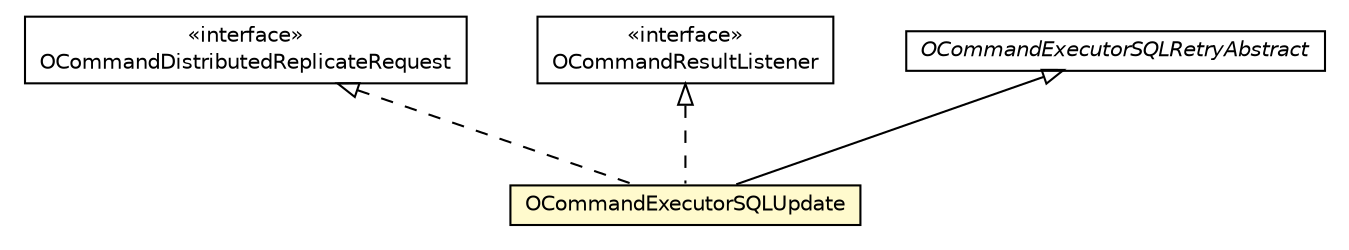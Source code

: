 #!/usr/local/bin/dot
#
# Class diagram 
# Generated by UMLGraph version R5_6-24-gf6e263 (http://www.umlgraph.org/)
#

digraph G {
	edge [fontname="Helvetica",fontsize=10,labelfontname="Helvetica",labelfontsize=10];
	node [fontname="Helvetica",fontsize=10,shape=plaintext];
	nodesep=0.25;
	ranksep=0.5;
	// com.orientechnologies.orient.core.command.OCommandDistributedReplicateRequest
	c1101941 [label=<<table title="com.orientechnologies.orient.core.command.OCommandDistributedReplicateRequest" border="0" cellborder="1" cellspacing="0" cellpadding="2" port="p" href="../command/OCommandDistributedReplicateRequest.html">
		<tr><td><table border="0" cellspacing="0" cellpadding="1">
<tr><td align="center" balign="center"> &#171;interface&#187; </td></tr>
<tr><td align="center" balign="center"> OCommandDistributedReplicateRequest </td></tr>
		</table></td></tr>
		</table>>, URL="../command/OCommandDistributedReplicateRequest.html", fontname="Helvetica", fontcolor="black", fontsize=10.0];
	// com.orientechnologies.orient.core.command.OCommandResultListener
	c1101947 [label=<<table title="com.orientechnologies.orient.core.command.OCommandResultListener" border="0" cellborder="1" cellspacing="0" cellpadding="2" port="p" href="../command/OCommandResultListener.html">
		<tr><td><table border="0" cellspacing="0" cellpadding="1">
<tr><td align="center" balign="center"> &#171;interface&#187; </td></tr>
<tr><td align="center" balign="center"> OCommandResultListener </td></tr>
		</table></td></tr>
		</table>>, URL="../command/OCommandResultListener.html", fontname="Helvetica", fontcolor="black", fontsize=10.0];
	// com.orientechnologies.orient.core.sql.OCommandExecutorSQLUpdate
	c1102002 [label=<<table title="com.orientechnologies.orient.core.sql.OCommandExecutorSQLUpdate" border="0" cellborder="1" cellspacing="0" cellpadding="2" port="p" bgcolor="lemonChiffon" href="./OCommandExecutorSQLUpdate.html">
		<tr><td><table border="0" cellspacing="0" cellpadding="1">
<tr><td align="center" balign="center"> OCommandExecutorSQLUpdate </td></tr>
		</table></td></tr>
		</table>>, URL="./OCommandExecutorSQLUpdate.html", fontname="Helvetica", fontcolor="black", fontsize=10.0];
	// com.orientechnologies.orient.core.sql.OCommandExecutorSQLRetryAbstract
	c1102018 [label=<<table title="com.orientechnologies.orient.core.sql.OCommandExecutorSQLRetryAbstract" border="0" cellborder="1" cellspacing="0" cellpadding="2" port="p" href="./OCommandExecutorSQLRetryAbstract.html">
		<tr><td><table border="0" cellspacing="0" cellpadding="1">
<tr><td align="center" balign="center"><font face="Helvetica-Oblique"> OCommandExecutorSQLRetryAbstract </font></td></tr>
		</table></td></tr>
		</table>>, URL="./OCommandExecutorSQLRetryAbstract.html", fontname="Helvetica", fontcolor="black", fontsize=10.0];
	//com.orientechnologies.orient.core.sql.OCommandExecutorSQLUpdate extends com.orientechnologies.orient.core.sql.OCommandExecutorSQLRetryAbstract
	c1102018:p -> c1102002:p [dir=back,arrowtail=empty];
	//com.orientechnologies.orient.core.sql.OCommandExecutorSQLUpdate implements com.orientechnologies.orient.core.command.OCommandDistributedReplicateRequest
	c1101941:p -> c1102002:p [dir=back,arrowtail=empty,style=dashed];
	//com.orientechnologies.orient.core.sql.OCommandExecutorSQLUpdate implements com.orientechnologies.orient.core.command.OCommandResultListener
	c1101947:p -> c1102002:p [dir=back,arrowtail=empty,style=dashed];
}

